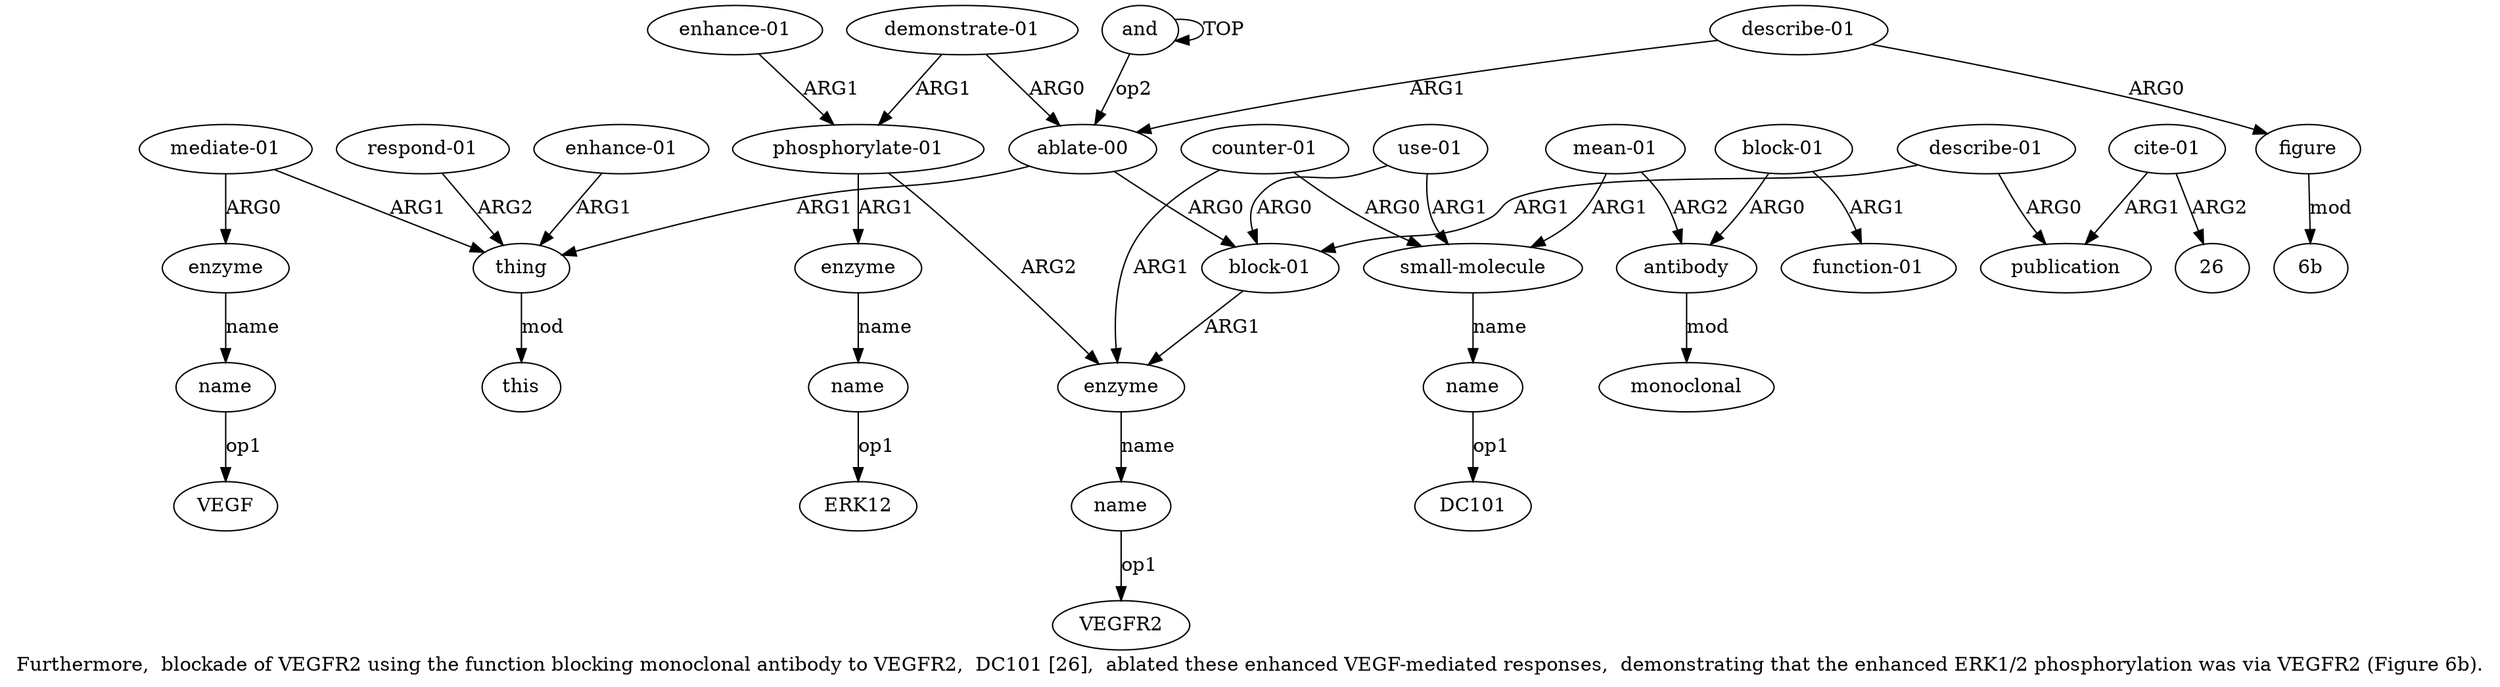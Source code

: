 digraph  {
	graph [label="Furthermore,  blockade of VEGFR2 using the function blocking monoclonal antibody to VEGFR2,  DC101 [26],  ablated these enhanced \
VEGF-mediated responses,  demonstrating that the enhanced ERK1/2 phosphorylation was via VEGFR2 (Figure 6b)."];
	node [label="\N"];
	a20	 [color=black,
		gold_ind=20,
		gold_label="enhance-01",
		label="enhance-01",
		test_ind=20,
		test_label="enhance-01"];
	a17	 [color=black,
		gold_ind=17,
		gold_label=thing,
		label=thing,
		test_ind=17,
		test_label=thing];
	a20 -> a17 [key=0,
	color=black,
	gold_label=ARG1,
	label=ARG1,
	test_label=ARG1];
a21 [color=black,
	gold_ind=21,
	gold_label="mediate-01",
	label="mediate-01",
	test_ind=21,
	test_label="mediate-01"];
a22 [color=black,
	gold_ind=22,
	gold_label=enzyme,
	label=enzyme,
	test_ind=22,
	test_label=enzyme];
a21 -> a22 [key=0,
color=black,
gold_label=ARG0,
label=ARG0,
test_label=ARG0];
a21 -> a17 [key=0,
color=black,
gold_label=ARG1,
label=ARG1,
test_label=ARG1];
a23 [color=black,
gold_ind=23,
gold_label=name,
label=name,
test_ind=23,
test_label=name];
a22 -> a23 [key=0,
color=black,
gold_label=name,
label=name,
test_label=name];
"a23 VEGF" [color=black,
gold_ind=-1,
gold_label=VEGF,
label=VEGF,
test_ind=-1,
test_label=VEGF];
a23 -> "a23 VEGF" [key=0,
color=black,
gold_label=op1,
label=op1,
test_label=op1];
a24 [color=black,
gold_ind=24,
gold_label="demonstrate-01",
label="demonstrate-01",
test_ind=24,
test_label="demonstrate-01"];
a25 [color=black,
gold_ind=25,
gold_label="phosphorylate-01",
label="phosphorylate-01",
test_ind=25,
test_label="phosphorylate-01"];
a24 -> a25 [key=0,
color=black,
gold_label=ARG1,
label=ARG1,
test_label=ARG1];
a1 [color=black,
gold_ind=1,
gold_label="ablate-00",
label="ablate-00",
test_ind=1,
test_label="ablate-00"];
a24 -> a1 [key=0,
color=black,
gold_label=ARG0,
label=ARG0,
test_label=ARG0];
a26 [color=black,
gold_ind=26,
gold_label=enzyme,
label=enzyme,
test_ind=26,
test_label=enzyme];
a25 -> a26 [key=0,
color=black,
gold_label=ARG1,
label=ARG1,
test_label=ARG1];
a3 [color=black,
gold_ind=3,
gold_label=enzyme,
label=enzyme,
test_ind=3,
test_label=enzyme];
a25 -> a3 [key=0,
color=black,
gold_label=ARG2,
label=ARG2,
test_label=ARG2];
a27 [color=black,
gold_ind=27,
gold_label=name,
label=name,
test_ind=27,
test_label=name];
a26 -> a27 [key=0,
color=black,
gold_label=name,
label=name,
test_label=name];
"a27 ERK12" [color=black,
gold_ind=-1,
gold_label=ERK12,
label=ERK12,
test_ind=-1,
test_label=ERK12];
a27 -> "a27 ERK12" [key=0,
color=black,
gold_label=op1,
label=op1,
test_label=op1];
a28 [color=black,
gold_ind=28,
gold_label="enhance-01",
label="enhance-01",
test_ind=28,
test_label="enhance-01"];
a28 -> a25 [key=0,
color=black,
gold_label=ARG1,
label=ARG1,
test_label=ARG1];
a29 [color=black,
gold_ind=29,
gold_label="describe-01",
label="describe-01",
test_ind=29,
test_label="describe-01"];
a30 [color=black,
gold_ind=30,
gold_label=figure,
label=figure,
test_ind=30,
test_label=figure];
a29 -> a30 [key=0,
color=black,
gold_label=ARG0,
label=ARG0,
test_label=ARG0];
a29 -> a1 [key=0,
color=black,
gold_label=ARG1,
label=ARG1,
test_label=ARG1];
"a30 6b" [color=black,
gold_ind=-1,
gold_label="6b",
label="6b",
test_ind=-1,
test_label="6b"];
a30 -> "a30 6b" [key=0,
color=black,
gold_label=mod,
label=mod,
test_label=mod];
"a10 DC101" [color=black,
gold_ind=-1,
gold_label=DC101,
label=DC101,
test_ind=-1,
test_label=DC101];
"a7 26" [color=black,
gold_ind=-1,
gold_label=26,
label=26,
test_ind=-1,
test_label=26];
a15 [color=black,
gold_ind=15,
gold_label="block-01",
label="block-01",
test_ind=15,
test_label="block-01"];
a16 [color=black,
gold_ind=16,
gold_label="function-01",
label="function-01",
test_ind=16,
test_label="function-01"];
a15 -> a16 [key=0,
color=black,
gold_label=ARG1,
label=ARG1,
test_label=ARG1];
a13 [color=black,
gold_ind=13,
gold_label=antibody,
label=antibody,
test_ind=13,
test_label=antibody];
a15 -> a13 [key=0,
color=black,
gold_label=ARG0,
label=ARG0,
test_label=ARG0];
a14 [color=black,
gold_ind=14,
gold_label=monoclonal,
label=monoclonal,
test_ind=14,
test_label=monoclonal];
a19 [color=black,
gold_ind=19,
gold_label=this,
label=this,
test_ind=19,
test_label=this];
a17 -> a19 [key=0,
color=black,
gold_label=mod,
label=mod,
test_label=mod];
a11 [color=black,
gold_ind=11,
gold_label="counter-01",
label="counter-01",
test_ind=11,
test_label="counter-01"];
a11 -> a3 [key=0,
color=black,
gold_label=ARG1,
label=ARG1,
test_label=ARG1];
a9 [color=black,
gold_ind=9,
gold_label="small-molecule",
label="small-molecule",
test_ind=9,
test_label="small-molecule"];
a11 -> a9 [key=0,
color=black,
gold_label=ARG0,
label=ARG0,
test_label=ARG0];
a10 [color=black,
gold_ind=10,
gold_label=name,
label=name,
test_ind=10,
test_label=name];
a10 -> "a10 DC101" [key=0,
color=black,
gold_label=op1,
label=op1,
test_label=op1];
a13 -> a14 [key=0,
color=black,
gold_label=mod,
label=mod,
test_label=mod];
a12 [color=black,
gold_ind=12,
gold_label="mean-01",
label="mean-01",
test_ind=12,
test_label="mean-01"];
a12 -> a13 [key=0,
color=black,
gold_label=ARG2,
label=ARG2,
test_label=ARG2];
a12 -> a9 [key=0,
color=black,
gold_label=ARG1,
label=ARG1,
test_label=ARG1];
a18 [color=black,
gold_ind=18,
gold_label="respond-01",
label="respond-01",
test_ind=18,
test_label="respond-01"];
a18 -> a17 [key=0,
color=black,
gold_label=ARG2,
label=ARG2,
test_label=ARG2];
a1 -> a17 [key=0,
color=black,
gold_label=ARG1,
label=ARG1,
test_label=ARG1];
a2 [color=black,
gold_ind=2,
gold_label="block-01",
label="block-01",
test_ind=2,
test_label="block-01"];
a1 -> a2 [key=0,
color=black,
gold_label=ARG0,
label=ARG0,
test_label=ARG0];
a0 [color=black,
gold_ind=0,
gold_label=and,
label=and,
test_ind=0,
test_label=and];
a0 -> a1 [key=0,
color=black,
gold_label=op2,
label=op2,
test_label=op2];
a0 -> a0 [key=0,
color=black,
gold_label=TOP,
label=TOP,
test_label=TOP];
a4 [color=black,
gold_ind=4,
gold_label=name,
label=name,
test_ind=4,
test_label=name];
a3 -> a4 [key=0,
color=black,
gold_label=name,
label=name,
test_label=name];
a2 -> a3 [key=0,
color=black,
gold_label=ARG1,
label=ARG1,
test_label=ARG1];
a5 [color=black,
gold_ind=5,
gold_label="describe-01",
label="describe-01",
test_ind=5,
test_label="describe-01"];
a5 -> a2 [key=0,
color=black,
gold_label=ARG1,
label=ARG1,
test_label=ARG1];
a6 [color=black,
gold_ind=6,
gold_label=publication,
label=publication,
test_ind=6,
test_label=publication];
a5 -> a6 [key=0,
color=black,
gold_label=ARG0,
label=ARG0,
test_label=ARG0];
"a4 VEGFR2" [color=black,
gold_ind=-1,
gold_label=VEGFR2,
label=VEGFR2,
test_ind=-1,
test_label=VEGFR2];
a4 -> "a4 VEGFR2" [key=0,
color=black,
gold_label=op1,
label=op1,
test_label=op1];
a7 [color=black,
gold_ind=7,
gold_label="cite-01",
label="cite-01",
test_ind=7,
test_label="cite-01"];
a7 -> "a7 26" [key=0,
color=black,
gold_label=ARG2,
label=ARG2,
test_label=ARG2];
a7 -> a6 [key=0,
color=black,
gold_label=ARG1,
label=ARG1,
test_label=ARG1];
a9 -> a10 [key=0,
color=black,
gold_label=name,
label=name,
test_label=name];
a8 [color=black,
gold_ind=8,
gold_label="use-01",
label="use-01",
test_ind=8,
test_label="use-01"];
a8 -> a2 [key=0,
color=black,
gold_label=ARG0,
label=ARG0,
test_label=ARG0];
a8 -> a9 [key=0,
color=black,
gold_label=ARG1,
label=ARG1,
test_label=ARG1];
}
